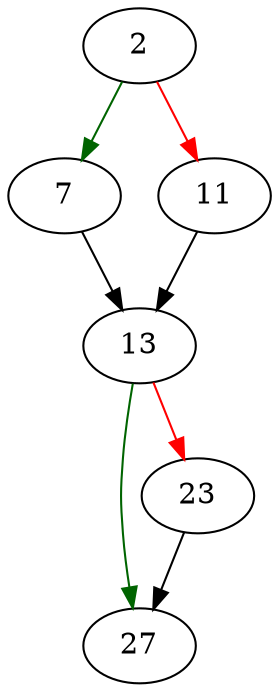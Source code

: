 strict digraph "mb_copy" {
	// Node definitions.
	2 [entry=true];
	7;
	11;
	13;
	27;
	23;

	// Edge definitions.
	2 -> 7 [
		color=darkgreen
		cond=true
	];
	2 -> 11 [
		color=red
		cond=false
	];
	7 -> 13;
	11 -> 13;
	13 -> 27 [
		color=darkgreen
		cond=true
	];
	13 -> 23 [
		color=red
		cond=false
	];
	23 -> 27;
}